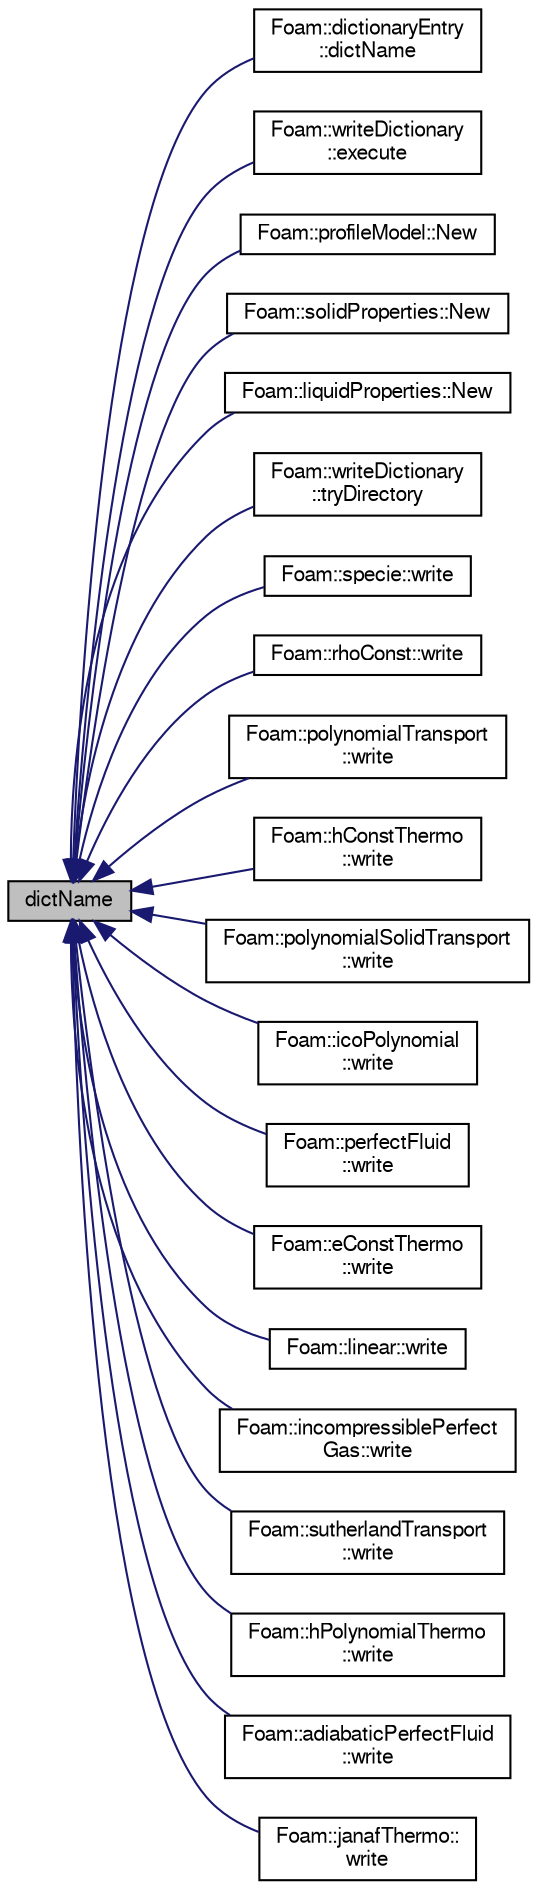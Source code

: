 digraph "dictName"
{
  bgcolor="transparent";
  edge [fontname="FreeSans",fontsize="10",labelfontname="FreeSans",labelfontsize="10"];
  node [fontname="FreeSans",fontsize="10",shape=record];
  rankdir="LR";
  Node1 [label="dictName",height=0.2,width=0.4,color="black", fillcolor="grey75", style="filled" fontcolor="black"];
  Node1 -> Node2 [dir="back",color="midnightblue",fontsize="10",style="solid",fontname="FreeSans"];
  Node2 [label="Foam::dictionaryEntry\l::dictName",height=0.2,width=0.4,color="black",URL="$a00504.html#a0c0f7c5d75947353dc8dc6cbe4df98ea",tooltip="Return the local dictionary name (final part of scoped name) "];
  Node1 -> Node3 [dir="back",color="midnightblue",fontsize="10",style="solid",fontname="FreeSans"];
  Node3 [label="Foam::writeDictionary\l::execute",height=0.2,width=0.4,color="black",URL="$a02798.html#a61af3e60b94ae3e748f6fbac1e794af7",tooltip="Execute, currently does nothing. "];
  Node1 -> Node4 [dir="back",color="midnightblue",fontsize="10",style="solid",fontname="FreeSans"];
  Node4 [label="Foam::profileModel::New",height=0.2,width=0.4,color="black",URL="$a01946.html#ae556255d53d2ffe84e154d1205a2f7a5",tooltip="Return a reference to the selected fvOption model. "];
  Node1 -> Node5 [dir="back",color="midnightblue",fontsize="10",style="solid",fontname="FreeSans"];
  Node5 [label="Foam::solidProperties::New",height=0.2,width=0.4,color="black",URL="$a02306.html#a6c6b504a35b769611294632fb557401f",tooltip="Return a pointer to a new solidProperties created from dictionary. "];
  Node1 -> Node6 [dir="back",color="midnightblue",fontsize="10",style="solid",fontname="FreeSans"];
  Node6 [label="Foam::liquidProperties::New",height=0.2,width=0.4,color="black",URL="$a01321.html#adb99f56946c927dc4bdb651275340f61",tooltip="Return a pointer to a new liquidProperties created from dictionary. "];
  Node1 -> Node7 [dir="back",color="midnightblue",fontsize="10",style="solid",fontname="FreeSans"];
  Node7 [label="Foam::writeDictionary\l::tryDirectory",height=0.2,width=0.4,color="black",URL="$a02798.html#a113e00641d54672c81a440cfcb170ce2",tooltip="Helper function to write the dictionary if found at location. "];
  Node1 -> Node8 [dir="back",color="midnightblue",fontsize="10",style="solid",fontname="FreeSans"];
  Node8 [label="Foam::specie::write",height=0.2,width=0.4,color="black",URL="$a02323.html#a4bc86b48333705e13add9de0db8eebd3",tooltip="Write to Ostream. "];
  Node1 -> Node9 [dir="back",color="midnightblue",fontsize="10",style="solid",fontname="FreeSans"];
  Node9 [label="Foam::rhoConst::write",height=0.2,width=0.4,color="black",URL="$a02136.html#a4bc86b48333705e13add9de0db8eebd3",tooltip="Write to Ostream. "];
  Node1 -> Node10 [dir="back",color="midnightblue",fontsize="10",style="solid",fontname="FreeSans"];
  Node10 [label="Foam::polynomialTransport\l::write",height=0.2,width=0.4,color="black",URL="$a01876.html#a4bc86b48333705e13add9de0db8eebd3",tooltip="Write to Ostream. "];
  Node1 -> Node11 [dir="back",color="midnightblue",fontsize="10",style="solid",fontname="FreeSans"];
  Node11 [label="Foam::hConstThermo\l::write",height=0.2,width=0.4,color="black",URL="$a00961.html#a4bc86b48333705e13add9de0db8eebd3",tooltip="Write to Ostream. "];
  Node1 -> Node12 [dir="back",color="midnightblue",fontsize="10",style="solid",fontname="FreeSans"];
  Node12 [label="Foam::polynomialSolidTransport\l::write",height=0.2,width=0.4,color="black",URL="$a01875.html#a4bc86b48333705e13add9de0db8eebd3",tooltip="Write to Ostream. "];
  Node1 -> Node13 [dir="back",color="midnightblue",fontsize="10",style="solid",fontname="FreeSans"];
  Node13 [label="Foam::icoPolynomial\l::write",height=0.2,width=0.4,color="black",URL="$a00995.html#a4bc86b48333705e13add9de0db8eebd3",tooltip="Write to Ostream. "];
  Node1 -> Node14 [dir="back",color="midnightblue",fontsize="10",style="solid",fontname="FreeSans"];
  Node14 [label="Foam::perfectFluid\l::write",height=0.2,width=0.4,color="black",URL="$a01776.html#a4bc86b48333705e13add9de0db8eebd3",tooltip="Write to Ostream. "];
  Node1 -> Node15 [dir="back",color="midnightblue",fontsize="10",style="solid",fontname="FreeSans"];
  Node15 [label="Foam::eConstThermo\l::write",height=0.2,width=0.4,color="black",URL="$a00587.html#a4bc86b48333705e13add9de0db8eebd3",tooltip="Write to Ostream. "];
  Node1 -> Node16 [dir="back",color="midnightblue",fontsize="10",style="solid",fontname="FreeSans"];
  Node16 [label="Foam::linear::write",height=0.2,width=0.4,color="black",URL="$a01294.html#a4bc86b48333705e13add9de0db8eebd3",tooltip="Write to Ostream. "];
  Node1 -> Node17 [dir="back",color="midnightblue",fontsize="10",style="solid",fontname="FreeSans"];
  Node17 [label="Foam::incompressiblePerfect\lGas::write",height=0.2,width=0.4,color="black",URL="$a01014.html#a4bc86b48333705e13add9de0db8eebd3",tooltip="Write to Ostream. "];
  Node1 -> Node18 [dir="back",color="midnightblue",fontsize="10",style="solid",fontname="FreeSans"];
  Node18 [label="Foam::sutherlandTransport\l::write",height=0.2,width=0.4,color="black",URL="$a02442.html#a4bc86b48333705e13add9de0db8eebd3",tooltip="Write to Ostream. "];
  Node1 -> Node19 [dir="back",color="midnightblue",fontsize="10",style="solid",fontname="FreeSans"];
  Node19 [label="Foam::hPolynomialThermo\l::write",height=0.2,width=0.4,color="black",URL="$a00984.html#a4bc86b48333705e13add9de0db8eebd3",tooltip="Write to Ostream. "];
  Node1 -> Node20 [dir="back",color="midnightblue",fontsize="10",style="solid",fontname="FreeSans"];
  Node20 [label="Foam::adiabaticPerfectFluid\l::write",height=0.2,width=0.4,color="black",URL="$a00030.html#a4bc86b48333705e13add9de0db8eebd3",tooltip="Write to Ostream. "];
  Node1 -> Node21 [dir="back",color="midnightblue",fontsize="10",style="solid",fontname="FreeSans"];
  Node21 [label="Foam::janafThermo::\lwrite",height=0.2,width=0.4,color="black",URL="$a01179.html#a4bc86b48333705e13add9de0db8eebd3",tooltip="Write to Ostream. "];
}
